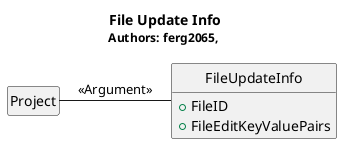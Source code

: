 @startuml
hide circle
hide empty members

Title <b>File Update Info</b>\n<size:12>Authors: ferg2065, </size>

class "Project" as sqp
class "FileUpdateInfo" as sqfui{
	+FileID
	+FileEditKeyValuePairs
	}


sqp - sqfui : <<Argument>>

@enduml